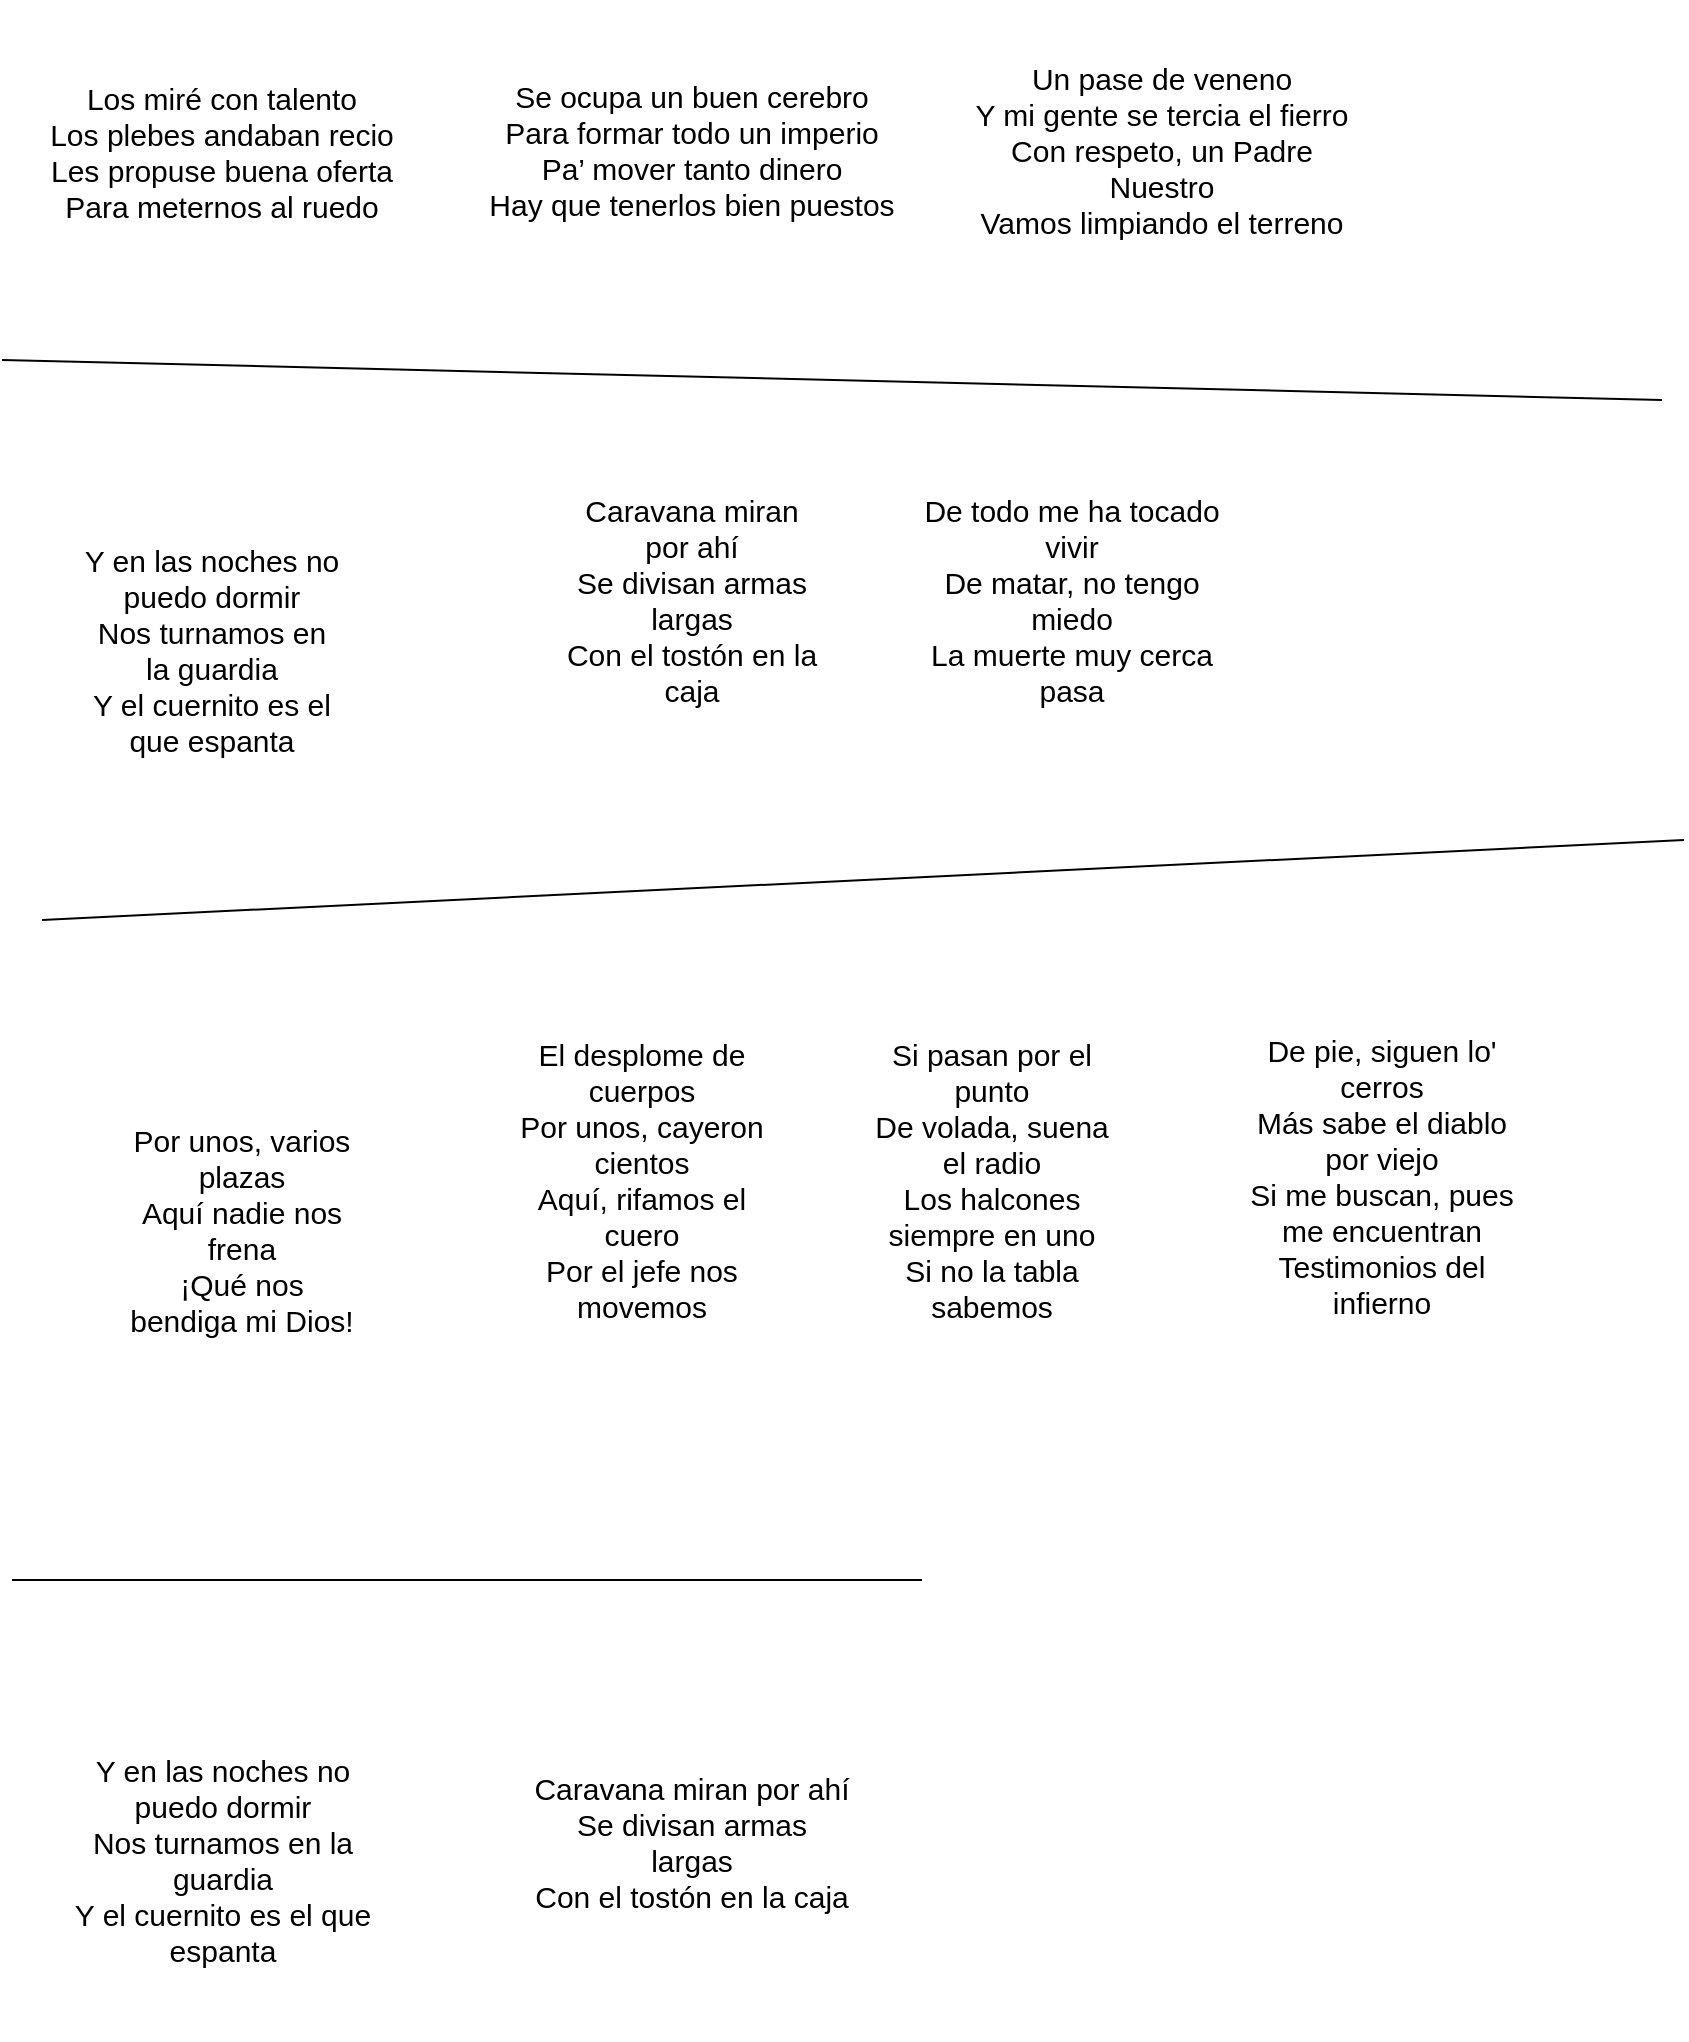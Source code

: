 <mxfile version="20.0.1" type="github">
  <diagram id="I2rP_LmeuCBiBPERJ0c1" name="Page-1">
    <mxGraphModel dx="1380" dy="1909" grid="1" gridSize="10" guides="1" tooltips="1" connect="1" arrows="1" fold="1" page="1" pageScale="1" pageWidth="850" pageHeight="1100" math="0" shadow="0">
      <root>
        <mxCell id="0" />
        <mxCell id="1" parent="0" />
        <mxCell id="vRk48V976HWC19-EjkwC-1" value="Los miré con talento&lt;br&gt;Los plebes andaban recio&lt;br&gt;Les propuse buena oferta&lt;br&gt;Para meternos al ruedo&lt;br&gt;&lt;br&gt;" style="text;html=1;strokeColor=none;fillColor=none;align=center;verticalAlign=middle;whiteSpace=wrap;rounded=0;fontSize=15;" vertex="1" parent="1">
          <mxGeometry x="5" y="-670" width="210" height="110" as="geometry" />
        </mxCell>
        <mxCell id="vRk48V976HWC19-EjkwC-2" value="Se ocupa un buen cerebro&lt;br&gt;Para formar todo un imperio&lt;br&gt;Pa’ mover tanto dinero&lt;br&gt;Hay que tenerlos bien puestos" style="text;html=1;strokeColor=none;fillColor=none;align=center;verticalAlign=middle;whiteSpace=wrap;rounded=0;fontSize=15;" vertex="1" parent="1">
          <mxGeometry x="240" y="-700" width="210" height="150" as="geometry" />
        </mxCell>
        <mxCell id="vRk48V976HWC19-EjkwC-3" value="Un pase de veneno&lt;br&gt;Y mi gente se tercia el fierro&lt;br&gt;Con respeto, un Padre Nuestro&lt;br&gt;Vamos limpiando el terreno" style="text;html=1;strokeColor=none;fillColor=none;align=center;verticalAlign=middle;whiteSpace=wrap;rounded=0;fontSize=15;" vertex="1" parent="1">
          <mxGeometry x="480" y="-700" width="200" height="150" as="geometry" />
        </mxCell>
        <mxCell id="vRk48V976HWC19-EjkwC-5" value="Y en las noches no puedo dormir&lt;br&gt;Nos turnamos en la guardia&lt;br&gt;Y el cuernito es el que espanta" style="text;html=1;strokeColor=none;fillColor=none;align=center;verticalAlign=middle;whiteSpace=wrap;rounded=0;fontSize=15;" vertex="1" parent="1">
          <mxGeometry x="40" y="-450" width="130" height="150" as="geometry" />
        </mxCell>
        <mxCell id="vRk48V976HWC19-EjkwC-6" value="De todo me ha tocado vivir&lt;br&gt;De matar, no tengo miedo&lt;br&gt;La muerte muy cerca pasa" style="text;html=1;strokeColor=none;fillColor=none;align=center;verticalAlign=middle;whiteSpace=wrap;rounded=0;fontSize=15;" vertex="1" parent="1">
          <mxGeometry x="450" y="-490" width="170" height="180" as="geometry" />
        </mxCell>
        <mxCell id="vRk48V976HWC19-EjkwC-7" value="Caravana miran por ahí&lt;br&gt;Se divisan armas largas&lt;br&gt;Con el tostón en la caja" style="text;html=1;strokeColor=none;fillColor=none;align=center;verticalAlign=middle;whiteSpace=wrap;rounded=0;fontSize=15;" vertex="1" parent="1">
          <mxGeometry x="280" y="-470" width="130" height="140" as="geometry" />
        </mxCell>
        <mxCell id="vRk48V976HWC19-EjkwC-14" value="Por unos, varios plazas&lt;br&gt;Aquí nadie nos frena&lt;br&gt;¡Qué nos bendiga mi Dios!" style="text;html=1;strokeColor=none;fillColor=none;align=center;verticalAlign=middle;whiteSpace=wrap;rounded=0;fontSize=15;" vertex="1" parent="1">
          <mxGeometry x="60" y="-130" width="120" height="90" as="geometry" />
        </mxCell>
        <mxCell id="vRk48V976HWC19-EjkwC-16" value="El desplome de cuerpos&lt;br&gt;Por unos, cayeron cientos&lt;br&gt;Aquí, rifamos el cuero&lt;br&gt;Por el jefe nos movemos" style="text;html=1;strokeColor=none;fillColor=none;align=center;verticalAlign=middle;whiteSpace=wrap;rounded=0;fontSize=15;" vertex="1" parent="1">
          <mxGeometry x="250" y="-180" width="140" height="140" as="geometry" />
        </mxCell>
        <mxCell id="vRk48V976HWC19-EjkwC-17" value="" style="endArrow=none;html=1;rounded=0;fontSize=15;" edge="1" parent="1">
          <mxGeometry width="50" height="50" relative="1" as="geometry">
            <mxPoint x="20" y="-240" as="sourcePoint" />
            <mxPoint x="841" y="-280" as="targetPoint" />
          </mxGeometry>
        </mxCell>
        <mxCell id="vRk48V976HWC19-EjkwC-18" value="" style="endArrow=none;html=1;rounded=0;fontSize=15;" edge="1" parent="1">
          <mxGeometry width="50" height="50" relative="1" as="geometry">
            <mxPoint y="-520" as="sourcePoint" />
            <mxPoint x="830" y="-500" as="targetPoint" />
          </mxGeometry>
        </mxCell>
        <mxCell id="vRk48V976HWC19-EjkwC-19" value="" style="endArrow=none;html=1;rounded=0;fontSize=15;" edge="1" parent="1">
          <mxGeometry width="50" height="50" relative="1" as="geometry">
            <mxPoint x="5" y="90" as="sourcePoint" />
            <mxPoint x="460" y="90" as="targetPoint" />
          </mxGeometry>
        </mxCell>
        <mxCell id="vRk48V976HWC19-EjkwC-21" value="Si pasan por el punto&lt;br&gt;De volada, suena el radio&lt;br&gt;Los halcones siempre en uno&lt;br&gt;Si no la tabla sabemos" style="text;html=1;strokeColor=none;fillColor=none;align=center;verticalAlign=middle;whiteSpace=wrap;rounded=0;fontSize=15;" vertex="1" parent="1">
          <mxGeometry x="430" y="-155" width="130" height="90" as="geometry" />
        </mxCell>
        <mxCell id="vRk48V976HWC19-EjkwC-22" value="De pie, siguen lo&#39; cerros&lt;br&gt;Más sabe el diablo por viejo&lt;br&gt;Si me buscan, pues me encuentran&lt;br&gt;Testimonios del infierno" style="text;html=1;strokeColor=none;fillColor=none;align=center;verticalAlign=middle;whiteSpace=wrap;rounded=0;fontSize=15;" vertex="1" parent="1">
          <mxGeometry x="620" y="-185" width="140" height="145" as="geometry" />
        </mxCell>
        <mxCell id="vRk48V976HWC19-EjkwC-23" value="Y en las noches no puedo dormir&lt;br&gt;Nos turnamos en la guardia&lt;br&gt;Y el cuernito es el que espanta" style="text;html=1;strokeColor=none;fillColor=none;align=center;verticalAlign=middle;whiteSpace=wrap;rounded=0;fontSize=15;" vertex="1" parent="1">
          <mxGeometry x="32.5" y="140" width="155" height="180" as="geometry" />
        </mxCell>
        <mxCell id="vRk48V976HWC19-EjkwC-24" value="Caravana miran por ahí&lt;br&gt;Se divisan armas largas&lt;br&gt;Con el tostón en la caja&lt;br&gt;&lt;br&gt;" style="text;html=1;strokeColor=none;fillColor=none;align=center;verticalAlign=middle;whiteSpace=wrap;rounded=0;fontSize=15;" vertex="1" parent="1">
          <mxGeometry x="265" y="180" width="160" height="100" as="geometry" />
        </mxCell>
      </root>
    </mxGraphModel>
  </diagram>
</mxfile>
